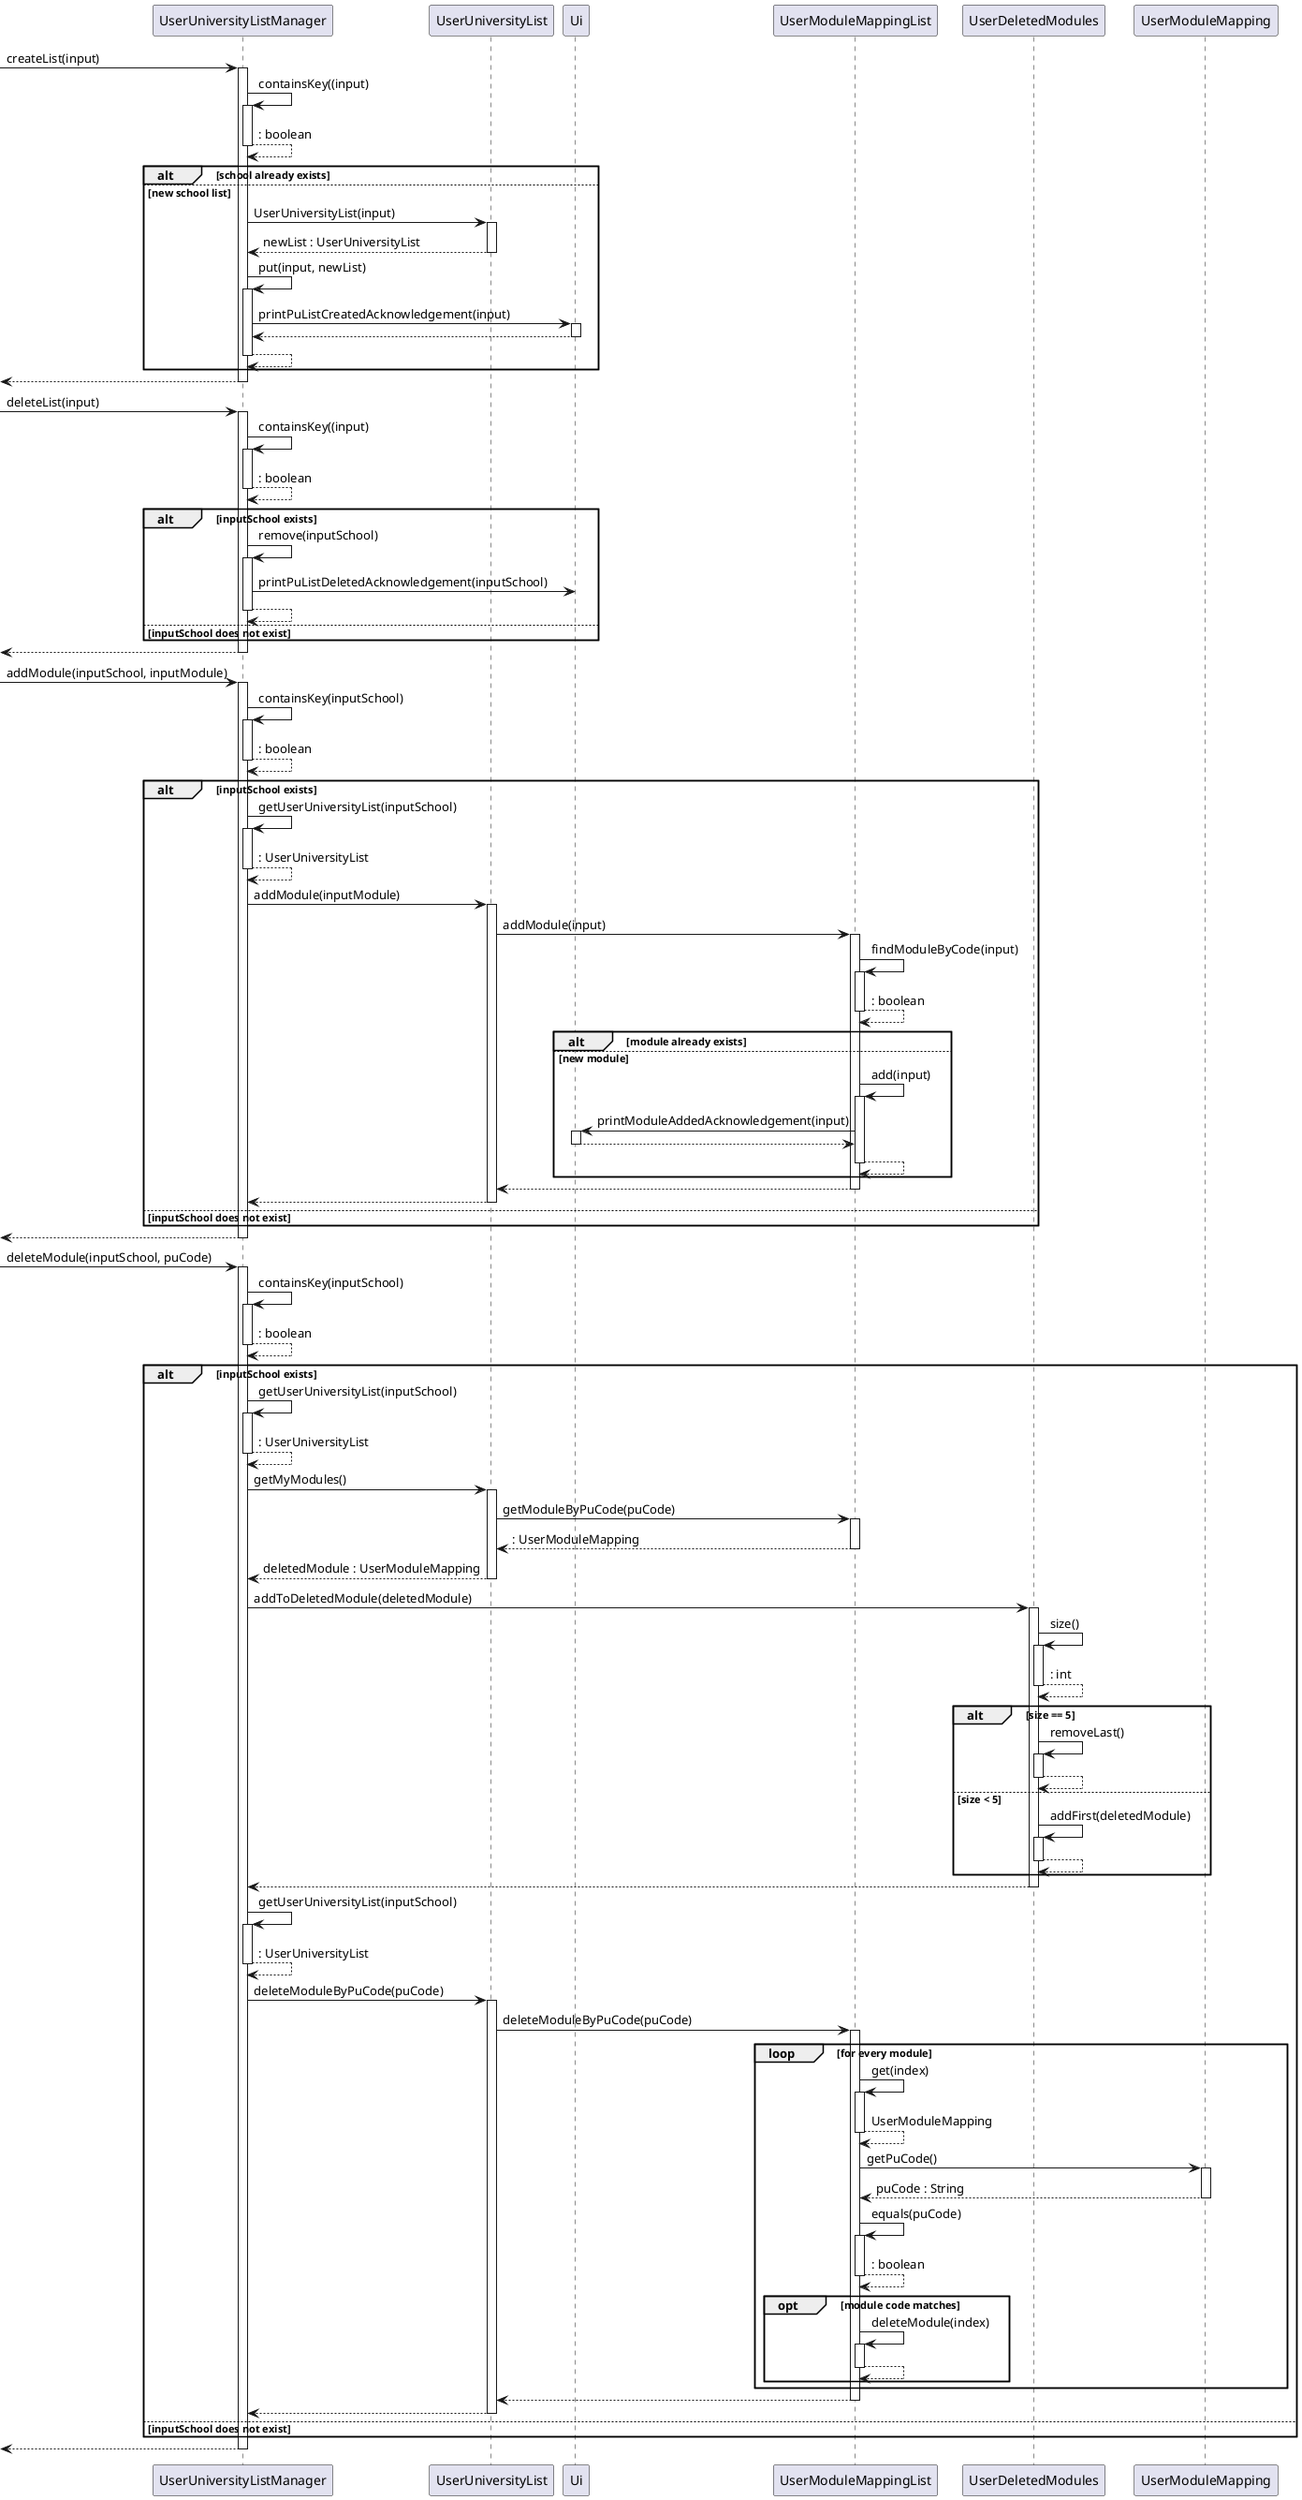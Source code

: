 @startuml
'https://plantuml.com/sequence-diagram


-> UserUniversityListManager : createList(input)
activate UserUniversityListManager

UserUniversityListManager -> UserUniversityListManager : containsKey((input)
activate UserUniversityListManager
return : boolean

alt school already exists

else new school list
    UserUniversityListManager -> UserUniversityList : UserUniversityList(input)
    activate UserUniversityList
    return newList : UserUniversityList
    UserUniversityListManager -> UserUniversityListManager : put(input, newList)
    activate UserUniversityListManager

    UserUniversityListManager -> Ui : printPuListCreatedAcknowledgement(input)
    activate Ui
    return

    return

end
return
deactivate UserUniversityListManager

-> UserUniversityListManager : deleteList(input)
activate UserUniversityListManager

UserUniversityListManager -> UserUniversityListManager : containsKey((input)
activate UserUniversityListManager
return : boolean

alt inputSchool exists
    UserUniversityListManager -> UserUniversityListManager : remove(inputSchool)
    activate UserUniversityListManager

    UserUniversityListManager -> Ui : printPuListDeletedAcknowledgement(inputSchool)
    return
else inputSchool does not exist
end

return
deactivate UserUniversityListManager

-> UserUniversityListManager : addModule(inputSchool, inputModule)
activate UserUniversityListManager
UserUniversityListManager -> UserUniversityListManager : containsKey(inputSchool)
activate UserUniversityListManager
return : boolean

alt inputSchool exists
    UserUniversityListManager -> UserUniversityListManager : getUserUniversityList(inputSchool)
    activate UserUniversityListManager
    return : UserUniversityList
    UserUniversityListManager -> UserUniversityList : addModule(inputModule)
    activate UserUniversityList

    UserUniversityList -> UserModuleMappingList : addModule(input)
    activate UserModuleMappingList
    UserModuleMappingList -> UserModuleMappingList : findModuleByCode(input)
    activate UserModuleMappingList
    return : boolean
    alt module already exists
    else new module
        UserModuleMappingList -> UserModuleMappingList : add(input)
        activate UserModuleMappingList

        UserModuleMappingList -> Ui : printModuleAddedAcknowledgement(input)
        activate Ui
        UserModuleMappingList <-- Ui
        deactivate Ui
        return
    end
    UserUniversityList <-- UserModuleMappingList
    deactivate UserModuleMappingList
    UserUniversityListManager <-- UserUniversityList
    deactivate UserUniversityList

else inputSchool does not exist

end
return
deactivate UserUniversityListManager

-> UserUniversityListManager : deleteModule(inputSchool, puCode)
activate UserUniversityListManager
UserUniversityListManager -> UserUniversityListManager : containsKey(inputSchool)
activate UserUniversityListManager
return : boolean
alt inputSchool exists
    UserUniversityListManager -> UserUniversityListManager : getUserUniversityList(inputSchool)
    activate UserUniversityListManager
    return : UserUniversityList

    UserUniversityListManager -> UserUniversityList : getMyModules()
    activate UserUniversityList


    UserUniversityList -> UserModuleMappingList : getModuleByPuCode(puCode)
    activate UserModuleMappingList
    return : UserModuleMapping

    return deletedModule : UserModuleMapping

    UserUniversityListManager -> UserDeletedModules : addToDeletedModule(deletedModule)
    activate UserDeletedModules
    UserDeletedModules -> UserDeletedModules : size()
    activate UserDeletedModules
    return : int
        alt size == 5
        UserDeletedModules -> UserDeletedModules : removeLast()
        activate UserDeletedModules
        return
        else size < 5
        UserDeletedModules -> UserDeletedModules : addFirst(deletedModule)
        activate UserDeletedModules
        return
    end
    return

    UserUniversityListManager -> UserUniversityListManager : getUserUniversityList(inputSchool)
    activate UserUniversityListManager
    return : UserUniversityList

        UserUniversityListManager -> UserUniversityList : deleteModuleByPuCode(puCode)
        activate UserUniversityList

        UserUniversityList -> UserModuleMappingList : deleteModuleByPuCode(puCode)
        activate UserModuleMappingList
        loop for every module
        UserModuleMappingList -> UserModuleMappingList : get(index)
        activate UserModuleMappingList
        return UserModuleMapping
        UserModuleMappingList -> UserModuleMapping : getPuCode()
        activate UserModuleMapping
        return puCode : String
        UserModuleMappingList -> UserModuleMappingList : equals(puCode)
        activate UserModuleMappingList
        return : boolean
        opt module code matches
        UserModuleMappingList -> UserModuleMappingList : deleteModule(index)
        activate UserModuleMappingList
        return
        end

    end

    return

    return


else inputSchool does not exist
end
return
deactivate UserUniversityListManager

@enduml